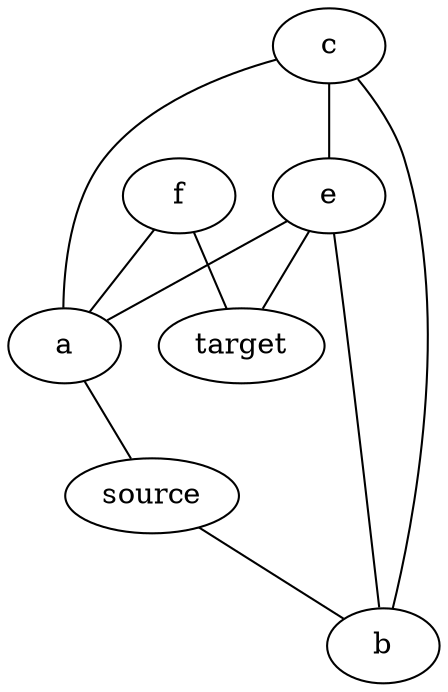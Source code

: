 //A random network
graph {
    g [label=source];
    d [label=target];
	a -- g;
    g -- b;
	a -- c;
	c -- b;
	c -- e;
	e -- d;
	e -- b;
	e -- a;
    f -- d;
    f -- a;
}